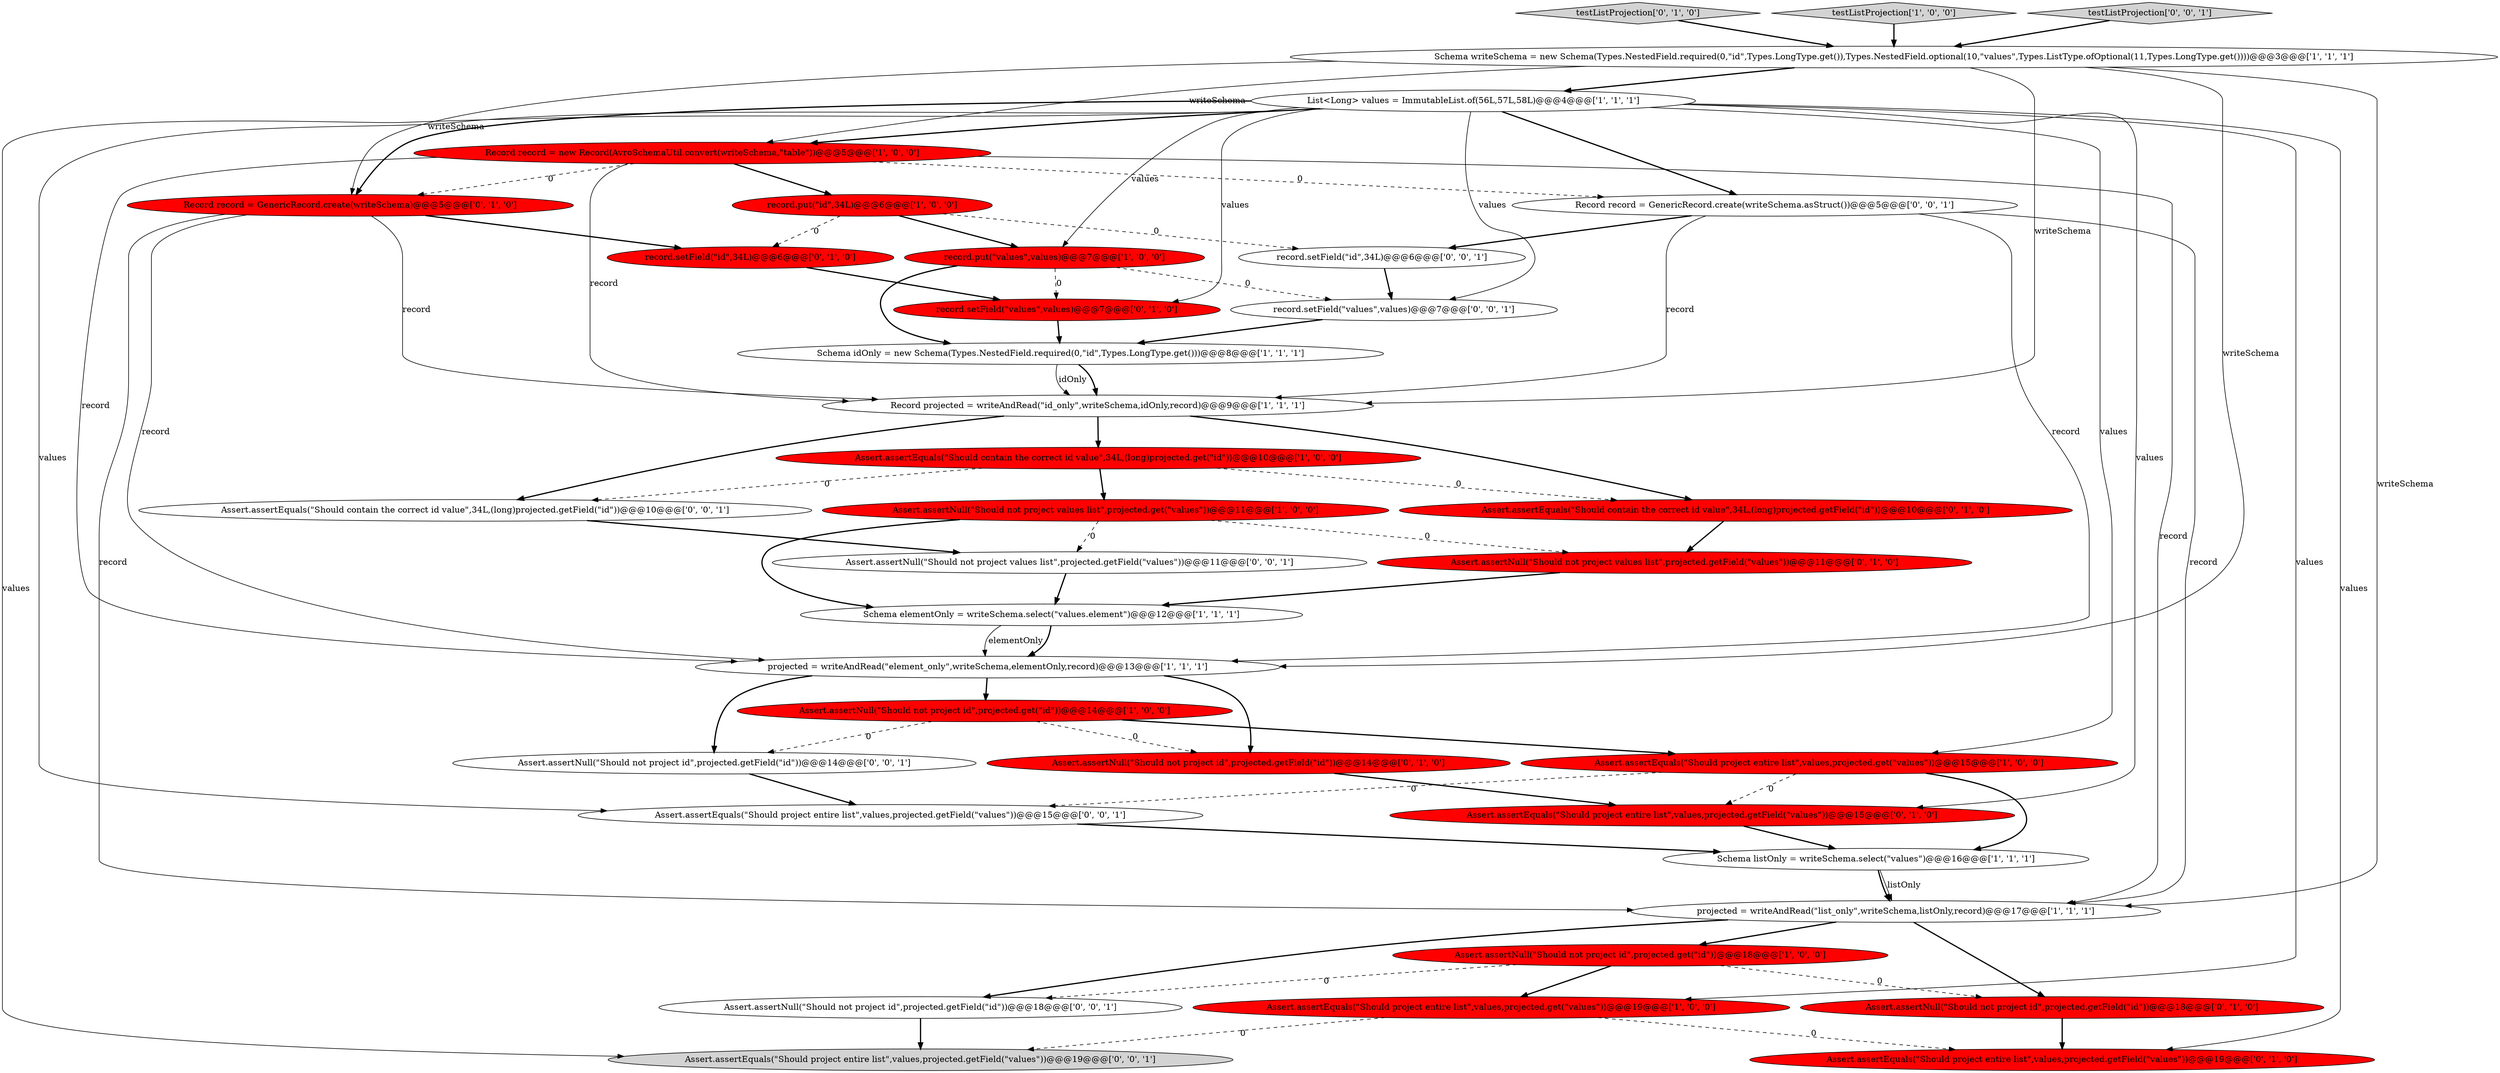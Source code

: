digraph {
24 [style = filled, label = "testListProjection['0', '1', '0']", fillcolor = lightgray, shape = diamond image = "AAA0AAABBB2BBB"];
10 [style = filled, label = "Schema writeSchema = new Schema(Types.NestedField.required(0,\"id\",Types.LongType.get()),Types.NestedField.optional(10,\"values\",Types.ListType.ofOptional(11,Types.LongType.get())))@@@3@@@['1', '1', '1']", fillcolor = white, shape = ellipse image = "AAA0AAABBB1BBB"];
25 [style = filled, label = "Assert.assertEquals(\"Should project entire list\",values,projected.getField(\"values\"))@@@19@@@['0', '1', '0']", fillcolor = red, shape = ellipse image = "AAA1AAABBB2BBB"];
33 [style = filled, label = "Assert.assertNull(\"Should not project values list\",projected.getField(\"values\"))@@@11@@@['0', '0', '1']", fillcolor = white, shape = ellipse image = "AAA0AAABBB3BBB"];
0 [style = filled, label = "record.put(\"id\",34L)@@@6@@@['1', '0', '0']", fillcolor = red, shape = ellipse image = "AAA1AAABBB1BBB"];
11 [style = filled, label = "Assert.assertNull(\"Should not project id\",projected.get(\"id\"))@@@14@@@['1', '0', '0']", fillcolor = red, shape = ellipse image = "AAA1AAABBB1BBB"];
27 [style = filled, label = "Record record = GenericRecord.create(writeSchema)@@@5@@@['0', '1', '0']", fillcolor = red, shape = ellipse image = "AAA1AAABBB2BBB"];
12 [style = filled, label = "Record projected = writeAndRead(\"id_only\",writeSchema,idOnly,record)@@@9@@@['1', '1', '1']", fillcolor = white, shape = ellipse image = "AAA0AAABBB1BBB"];
8 [style = filled, label = "List<Long> values = ImmutableList.of(56L,57L,58L)@@@4@@@['1', '1', '1']", fillcolor = white, shape = ellipse image = "AAA0AAABBB1BBB"];
34 [style = filled, label = "Assert.assertEquals(\"Should project entire list\",values,projected.getField(\"values\"))@@@15@@@['0', '0', '1']", fillcolor = white, shape = ellipse image = "AAA0AAABBB3BBB"];
19 [style = filled, label = "Assert.assertNull(\"Should not project id\",projected.getField(\"id\"))@@@18@@@['0', '1', '0']", fillcolor = red, shape = ellipse image = "AAA1AAABBB2BBB"];
36 [style = filled, label = "Record record = GenericRecord.create(writeSchema.asStruct())@@@5@@@['0', '0', '1']", fillcolor = white, shape = ellipse image = "AAA0AAABBB3BBB"];
18 [style = filled, label = "Assert.assertNull(\"Should not project id\",projected.getField(\"id\"))@@@14@@@['0', '1', '0']", fillcolor = red, shape = ellipse image = "AAA1AAABBB2BBB"];
2 [style = filled, label = "projected = writeAndRead(\"element_only\",writeSchema,elementOnly,record)@@@13@@@['1', '1', '1']", fillcolor = white, shape = ellipse image = "AAA0AAABBB1BBB"];
22 [style = filled, label = "Assert.assertEquals(\"Should project entire list\",values,projected.getField(\"values\"))@@@15@@@['0', '1', '0']", fillcolor = red, shape = ellipse image = "AAA1AAABBB2BBB"];
17 [style = filled, label = "Schema idOnly = new Schema(Types.NestedField.required(0,\"id\",Types.LongType.get()))@@@8@@@['1', '1', '1']", fillcolor = white, shape = ellipse image = "AAA0AAABBB1BBB"];
15 [style = filled, label = "testListProjection['1', '0', '0']", fillcolor = lightgray, shape = diamond image = "AAA0AAABBB1BBB"];
20 [style = filled, label = "Assert.assertNull(\"Should not project values list\",projected.getField(\"values\"))@@@11@@@['0', '1', '0']", fillcolor = red, shape = ellipse image = "AAA1AAABBB2BBB"];
6 [style = filled, label = "Assert.assertEquals(\"Should project entire list\",values,projected.get(\"values\"))@@@19@@@['1', '0', '0']", fillcolor = red, shape = ellipse image = "AAA1AAABBB1BBB"];
4 [style = filled, label = "Assert.assertEquals(\"Should contain the correct id value\",34L,(long)projected.get(\"id\"))@@@10@@@['1', '0', '0']", fillcolor = red, shape = ellipse image = "AAA1AAABBB1BBB"];
16 [style = filled, label = "Assert.assertNull(\"Should not project values list\",projected.get(\"values\"))@@@11@@@['1', '0', '0']", fillcolor = red, shape = ellipse image = "AAA1AAABBB1BBB"];
35 [style = filled, label = "record.setField(\"id\",34L)@@@6@@@['0', '0', '1']", fillcolor = white, shape = ellipse image = "AAA0AAABBB3BBB"];
37 [style = filled, label = "record.setField(\"values\",values)@@@7@@@['0', '0', '1']", fillcolor = white, shape = ellipse image = "AAA0AAABBB3BBB"];
28 [style = filled, label = "Assert.assertNull(\"Should not project id\",projected.getField(\"id\"))@@@18@@@['0', '0', '1']", fillcolor = white, shape = ellipse image = "AAA0AAABBB3BBB"];
23 [style = filled, label = "record.setField(\"values\",values)@@@7@@@['0', '1', '0']", fillcolor = red, shape = ellipse image = "AAA1AAABBB2BBB"];
5 [style = filled, label = "projected = writeAndRead(\"list_only\",writeSchema,listOnly,record)@@@17@@@['1', '1', '1']", fillcolor = white, shape = ellipse image = "AAA0AAABBB1BBB"];
1 [style = filled, label = "Schema elementOnly = writeSchema.select(\"values.element\")@@@12@@@['1', '1', '1']", fillcolor = white, shape = ellipse image = "AAA0AAABBB1BBB"];
32 [style = filled, label = "Assert.assertNull(\"Should not project id\",projected.getField(\"id\"))@@@14@@@['0', '0', '1']", fillcolor = white, shape = ellipse image = "AAA0AAABBB3BBB"];
31 [style = filled, label = "Assert.assertEquals(\"Should project entire list\",values,projected.getField(\"values\"))@@@19@@@['0', '0', '1']", fillcolor = lightgray, shape = ellipse image = "AAA0AAABBB3BBB"];
29 [style = filled, label = "testListProjection['0', '0', '1']", fillcolor = lightgray, shape = diamond image = "AAA0AAABBB3BBB"];
9 [style = filled, label = "record.put(\"values\",values)@@@7@@@['1', '0', '0']", fillcolor = red, shape = ellipse image = "AAA1AAABBB1BBB"];
13 [style = filled, label = "Record record = new Record(AvroSchemaUtil.convert(writeSchema,\"table\"))@@@5@@@['1', '0', '0']", fillcolor = red, shape = ellipse image = "AAA1AAABBB1BBB"];
14 [style = filled, label = "Schema listOnly = writeSchema.select(\"values\")@@@16@@@['1', '1', '1']", fillcolor = white, shape = ellipse image = "AAA0AAABBB1BBB"];
26 [style = filled, label = "record.setField(\"id\",34L)@@@6@@@['0', '1', '0']", fillcolor = red, shape = ellipse image = "AAA1AAABBB2BBB"];
21 [style = filled, label = "Assert.assertEquals(\"Should contain the correct id value\",34L,(long)projected.getField(\"id\"))@@@10@@@['0', '1', '0']", fillcolor = red, shape = ellipse image = "AAA1AAABBB2BBB"];
3 [style = filled, label = "Assert.assertNull(\"Should not project id\",projected.get(\"id\"))@@@18@@@['1', '0', '0']", fillcolor = red, shape = ellipse image = "AAA1AAABBB1BBB"];
7 [style = filled, label = "Assert.assertEquals(\"Should project entire list\",values,projected.get(\"values\"))@@@15@@@['1', '0', '0']", fillcolor = red, shape = ellipse image = "AAA1AAABBB1BBB"];
30 [style = filled, label = "Assert.assertEquals(\"Should contain the correct id value\",34L,(long)projected.getField(\"id\"))@@@10@@@['0', '0', '1']", fillcolor = white, shape = ellipse image = "AAA0AAABBB3BBB"];
5->3 [style = bold, label=""];
11->32 [style = dashed, label="0"];
15->10 [style = bold, label=""];
8->23 [style = solid, label="values"];
8->6 [style = solid, label="values"];
13->5 [style = solid, label="record"];
4->30 [style = dashed, label="0"];
27->5 [style = solid, label="record"];
32->34 [style = bold, label=""];
13->2 [style = solid, label="record"];
5->28 [style = bold, label=""];
14->5 [style = solid, label="listOnly"];
7->14 [style = bold, label=""];
8->34 [style = solid, label="values"];
8->36 [style = bold, label=""];
18->22 [style = bold, label=""];
10->8 [style = bold, label=""];
35->37 [style = bold, label=""];
23->17 [style = bold, label=""];
10->13 [style = solid, label="writeSchema"];
2->32 [style = bold, label=""];
16->33 [style = dashed, label="0"];
8->27 [style = bold, label=""];
36->2 [style = solid, label="record"];
7->34 [style = dashed, label="0"];
4->16 [style = bold, label=""];
24->10 [style = bold, label=""];
8->7 [style = solid, label="values"];
12->21 [style = bold, label=""];
27->2 [style = solid, label="record"];
2->18 [style = bold, label=""];
9->17 [style = bold, label=""];
6->31 [style = dashed, label="0"];
9->23 [style = dashed, label="0"];
19->25 [style = bold, label=""];
8->25 [style = solid, label="values"];
8->31 [style = solid, label="values"];
9->37 [style = dashed, label="0"];
1->2 [style = solid, label="elementOnly"];
8->37 [style = solid, label="values"];
11->18 [style = dashed, label="0"];
34->14 [style = bold, label=""];
13->12 [style = solid, label="record"];
0->35 [style = dashed, label="0"];
36->35 [style = bold, label=""];
22->14 [style = bold, label=""];
7->22 [style = dashed, label="0"];
13->0 [style = bold, label=""];
10->5 [style = solid, label="writeSchema"];
27->26 [style = bold, label=""];
3->28 [style = dashed, label="0"];
30->33 [style = bold, label=""];
28->31 [style = bold, label=""];
3->6 [style = bold, label=""];
0->26 [style = dashed, label="0"];
20->1 [style = bold, label=""];
4->21 [style = dashed, label="0"];
10->27 [style = solid, label="writeSchema"];
5->19 [style = bold, label=""];
17->12 [style = bold, label=""];
13->27 [style = dashed, label="0"];
16->1 [style = bold, label=""];
29->10 [style = bold, label=""];
1->2 [style = bold, label=""];
8->22 [style = solid, label="values"];
2->11 [style = bold, label=""];
8->13 [style = bold, label=""];
14->5 [style = bold, label=""];
16->20 [style = dashed, label="0"];
0->9 [style = bold, label=""];
13->36 [style = dashed, label="0"];
37->17 [style = bold, label=""];
27->12 [style = solid, label="record"];
36->5 [style = solid, label="record"];
12->30 [style = bold, label=""];
33->1 [style = bold, label=""];
10->12 [style = solid, label="writeSchema"];
17->12 [style = solid, label="idOnly"];
3->19 [style = dashed, label="0"];
21->20 [style = bold, label=""];
6->25 [style = dashed, label="0"];
12->4 [style = bold, label=""];
26->23 [style = bold, label=""];
8->9 [style = solid, label="values"];
11->7 [style = bold, label=""];
10->2 [style = solid, label="writeSchema"];
36->12 [style = solid, label="record"];
}
